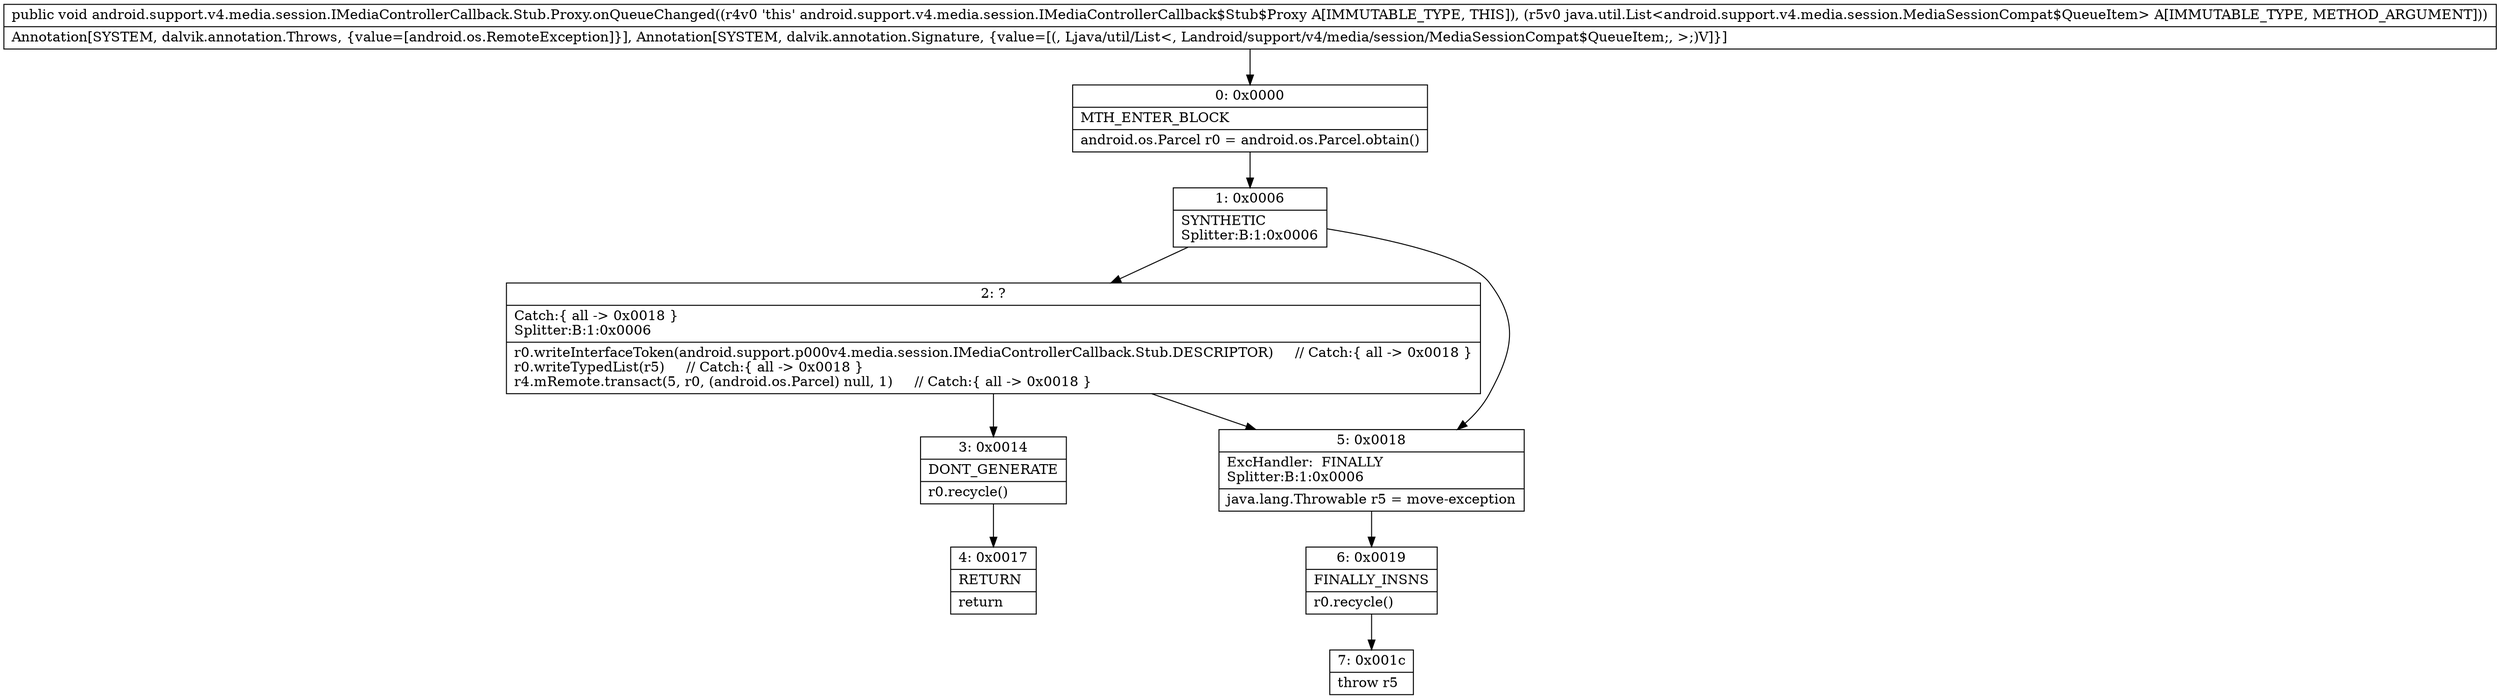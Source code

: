 digraph "CFG forandroid.support.v4.media.session.IMediaControllerCallback.Stub.Proxy.onQueueChanged(Ljava\/util\/List;)V" {
Node_0 [shape=record,label="{0\:\ 0x0000|MTH_ENTER_BLOCK\l|android.os.Parcel r0 = android.os.Parcel.obtain()\l}"];
Node_1 [shape=record,label="{1\:\ 0x0006|SYNTHETIC\lSplitter:B:1:0x0006\l}"];
Node_2 [shape=record,label="{2\:\ ?|Catch:\{ all \-\> 0x0018 \}\lSplitter:B:1:0x0006\l|r0.writeInterfaceToken(android.support.p000v4.media.session.IMediaControllerCallback.Stub.DESCRIPTOR)     \/\/ Catch:\{ all \-\> 0x0018 \}\lr0.writeTypedList(r5)     \/\/ Catch:\{ all \-\> 0x0018 \}\lr4.mRemote.transact(5, r0, (android.os.Parcel) null, 1)     \/\/ Catch:\{ all \-\> 0x0018 \}\l}"];
Node_3 [shape=record,label="{3\:\ 0x0014|DONT_GENERATE\l|r0.recycle()\l}"];
Node_4 [shape=record,label="{4\:\ 0x0017|RETURN\l|return\l}"];
Node_5 [shape=record,label="{5\:\ 0x0018|ExcHandler:  FINALLY\lSplitter:B:1:0x0006\l|java.lang.Throwable r5 = move\-exception\l}"];
Node_6 [shape=record,label="{6\:\ 0x0019|FINALLY_INSNS\l|r0.recycle()\l}"];
Node_7 [shape=record,label="{7\:\ 0x001c|throw r5\l}"];
MethodNode[shape=record,label="{public void android.support.v4.media.session.IMediaControllerCallback.Stub.Proxy.onQueueChanged((r4v0 'this' android.support.v4.media.session.IMediaControllerCallback$Stub$Proxy A[IMMUTABLE_TYPE, THIS]), (r5v0 java.util.List\<android.support.v4.media.session.MediaSessionCompat$QueueItem\> A[IMMUTABLE_TYPE, METHOD_ARGUMENT]))  | Annotation[SYSTEM, dalvik.annotation.Throws, \{value=[android.os.RemoteException]\}], Annotation[SYSTEM, dalvik.annotation.Signature, \{value=[(, Ljava\/util\/List\<, Landroid\/support\/v4\/media\/session\/MediaSessionCompat$QueueItem;, \>;)V]\}]\l}"];
MethodNode -> Node_0;
Node_0 -> Node_1;
Node_1 -> Node_2;
Node_1 -> Node_5;
Node_2 -> Node_3;
Node_2 -> Node_5;
Node_3 -> Node_4;
Node_5 -> Node_6;
Node_6 -> Node_7;
}

